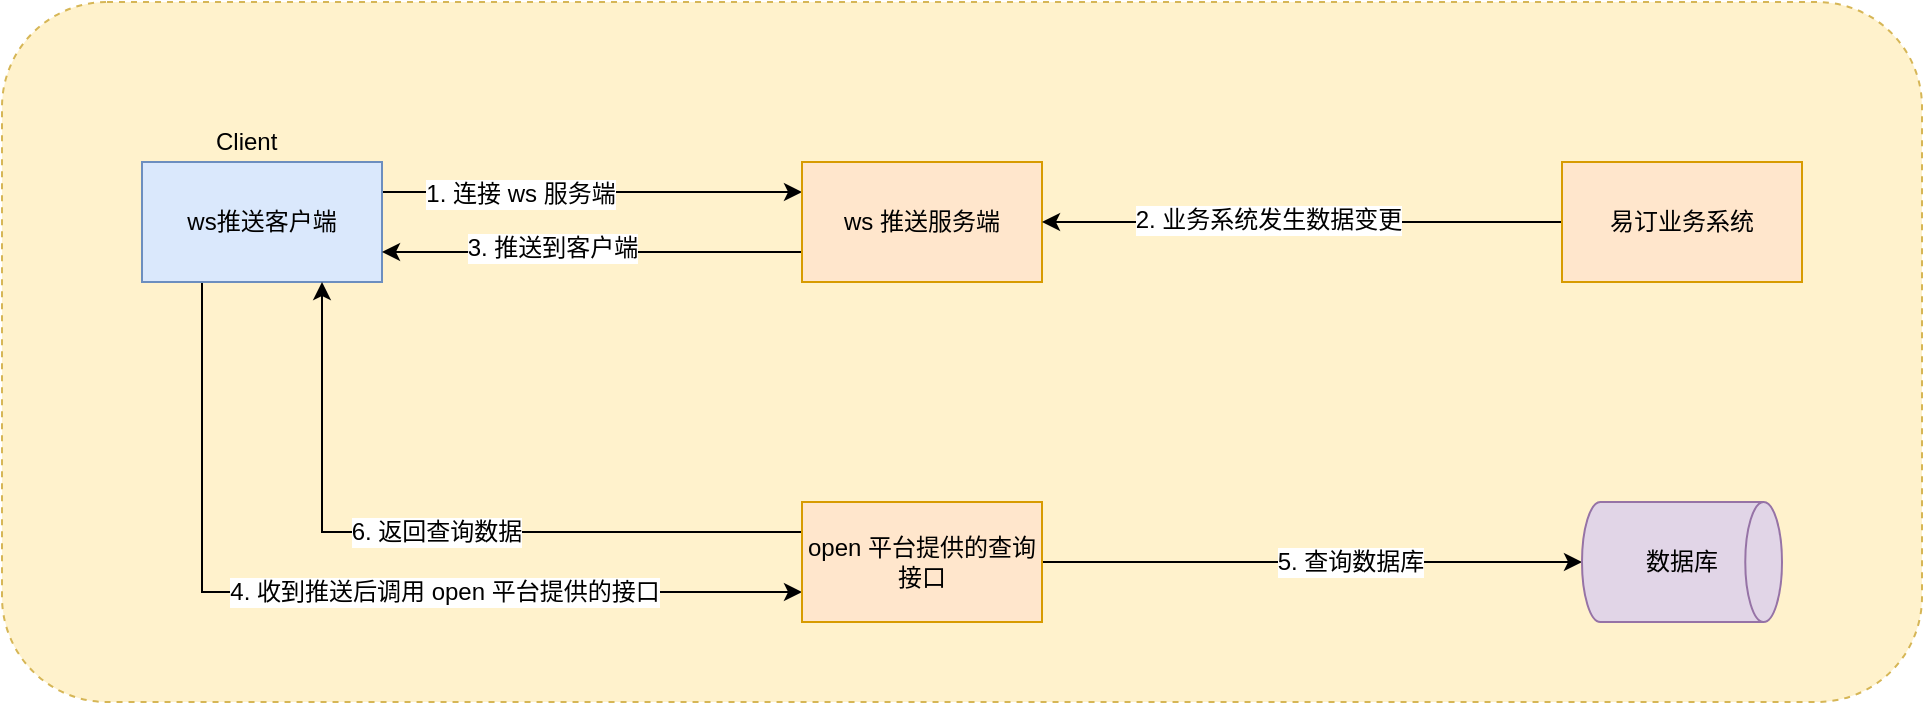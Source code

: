 <mxfile version="11.0.2" type="github"><diagram id="MqwdynHC7q5ZQENOwW6Q" name="第 1 页"><mxGraphModel dx="1426" dy="706" grid="1" gridSize="10" guides="1" tooltips="1" connect="1" arrows="1" fold="1" page="1" pageScale="1" pageWidth="2336" pageHeight="1654" math="0" shadow="0"><root><mxCell id="0"/><mxCell id="1" parent="0"/><mxCell id="TjSoWSkMcFuQElckryWs-49" value="" style="rounded=1;whiteSpace=wrap;html=1;fillColor=#fff2cc;strokeColor=#d6b656;gradientDirection=north;dashed=1;" vertex="1" parent="1"><mxGeometry x="130" y="140" width="960" height="350" as="geometry"/></mxCell><mxCell id="TjSoWSkMcFuQElckryWs-27" style="edgeStyle=none;rounded=0;orthogonalLoop=1;jettySize=auto;html=1;exitX=1;exitY=0.25;exitDx=0;exitDy=0;entryX=0;entryY=0.25;entryDx=0;entryDy=0;" edge="1" parent="1" source="TjSoWSkMcFuQElckryWs-25" target="TjSoWSkMcFuQElckryWs-26"><mxGeometry relative="1" as="geometry"/></mxCell><mxCell id="TjSoWSkMcFuQElckryWs-30" value="1. 连接 ws 服务端" style="text;html=1;resizable=0;points=[];align=center;verticalAlign=middle;labelBackgroundColor=#ffffff;" vertex="1" connectable="0" parent="TjSoWSkMcFuQElckryWs-27"><mxGeometry x="-0.347" y="-1" relative="1" as="geometry"><mxPoint as="offset"/></mxGeometry></mxCell><mxCell id="TjSoWSkMcFuQElckryWs-39" style="edgeStyle=none;rounded=0;orthogonalLoop=1;jettySize=auto;html=1;exitX=0.25;exitY=1;exitDx=0;exitDy=0;entryX=0;entryY=0.75;entryDx=0;entryDy=0;" edge="1" parent="1" source="TjSoWSkMcFuQElckryWs-25" target="TjSoWSkMcFuQElckryWs-38"><mxGeometry relative="1" as="geometry"><Array as="points"><mxPoint x="230" y="435"/></Array></mxGeometry></mxCell><mxCell id="TjSoWSkMcFuQElckryWs-40" value="4. 收到推送后调用 open 平台提供的接口" style="text;html=1;resizable=0;points=[];align=center;verticalAlign=middle;labelBackgroundColor=#ffffff;" vertex="1" connectable="0" parent="TjSoWSkMcFuQElckryWs-39"><mxGeometry x="-0.317" y="35" relative="1" as="geometry"><mxPoint x="120" y="35" as="offset"/></mxGeometry></mxCell><mxCell id="TjSoWSkMcFuQElckryWs-25" value="ws推送客户端" style="rounded=0;whiteSpace=wrap;html=1;fillColor=#dae8fc;strokeColor=#6c8ebf;" vertex="1" parent="1"><mxGeometry x="200" y="220" width="120" height="60" as="geometry"/></mxCell><mxCell id="TjSoWSkMcFuQElckryWs-35" style="edgeStyle=none;rounded=0;orthogonalLoop=1;jettySize=auto;html=1;exitX=0;exitY=0.75;exitDx=0;exitDy=0;entryX=1;entryY=0.75;entryDx=0;entryDy=0;" edge="1" parent="1" source="TjSoWSkMcFuQElckryWs-26" target="TjSoWSkMcFuQElckryWs-25"><mxGeometry relative="1" as="geometry"/></mxCell><mxCell id="TjSoWSkMcFuQElckryWs-37" value="3. 推送到客户端" style="text;html=1;resizable=0;points=[];align=center;verticalAlign=middle;labelBackgroundColor=#ffffff;" vertex="1" connectable="0" parent="TjSoWSkMcFuQElckryWs-35"><mxGeometry x="0.191" y="-2" relative="1" as="geometry"><mxPoint as="offset"/></mxGeometry></mxCell><mxCell id="TjSoWSkMcFuQElckryWs-26" value="ws 推送服务端" style="rounded=0;whiteSpace=wrap;html=1;fillColor=#ffe6cc;strokeColor=#d79b00;" vertex="1" parent="1"><mxGeometry x="530" y="220" width="120" height="60" as="geometry"/></mxCell><mxCell id="TjSoWSkMcFuQElckryWs-28" value="Client" style="text;html=1;resizable=0;points=[];autosize=1;align=left;verticalAlign=top;spacingTop=-4;" vertex="1" parent="1"><mxGeometry x="235" y="200" width="50" height="20" as="geometry"/></mxCell><mxCell id="TjSoWSkMcFuQElckryWs-33" style="edgeStyle=none;rounded=0;orthogonalLoop=1;jettySize=auto;html=1;exitX=0.5;exitY=0;exitDx=0;exitDy=0;entryX=1;entryY=0.5;entryDx=0;entryDy=0;" edge="1" parent="1" source="TjSoWSkMcFuQElckryWs-32" target="TjSoWSkMcFuQElckryWs-26"><mxGeometry relative="1" as="geometry"><Array as="points"><mxPoint x="950" y="250"/></Array></mxGeometry></mxCell><mxCell id="TjSoWSkMcFuQElckryWs-34" value="2. 业务系统发生数据变更" style="text;html=1;resizable=0;points=[];align=center;verticalAlign=middle;labelBackgroundColor=#ffffff;" vertex="1" connectable="0" parent="TjSoWSkMcFuQElckryWs-33"><mxGeometry x="0.328" y="-1" relative="1" as="geometry"><mxPoint as="offset"/></mxGeometry></mxCell><mxCell id="TjSoWSkMcFuQElckryWs-32" value="易订业务系统" style="rounded=0;whiteSpace=wrap;html=1;fillColor=#ffe6cc;strokeColor=#d79b00;" vertex="1" parent="1"><mxGeometry x="910" y="220" width="120" height="60" as="geometry"/></mxCell><mxCell id="TjSoWSkMcFuQElckryWs-43" style="edgeStyle=none;rounded=0;orthogonalLoop=1;jettySize=auto;html=1;entryX=0;entryY=0.5;entryDx=0;entryDy=0;entryPerimeter=0;exitX=1;exitY=0.5;exitDx=0;exitDy=0;" edge="1" parent="1" source="TjSoWSkMcFuQElckryWs-38" target="TjSoWSkMcFuQElckryWs-42"><mxGeometry relative="1" as="geometry"><Array as="points"/></mxGeometry></mxCell><mxCell id="TjSoWSkMcFuQElckryWs-44" value="5. 查询数据库" style="text;html=1;resizable=0;points=[];align=center;verticalAlign=middle;labelBackgroundColor=#ffffff;" vertex="1" connectable="0" parent="TjSoWSkMcFuQElckryWs-43"><mxGeometry x="-0.308" y="26" relative="1" as="geometry"><mxPoint x="60" y="26" as="offset"/></mxGeometry></mxCell><mxCell id="TjSoWSkMcFuQElckryWs-47" style="edgeStyle=none;rounded=0;orthogonalLoop=1;jettySize=auto;html=1;exitX=0;exitY=0.25;exitDx=0;exitDy=0;entryX=0.75;entryY=1;entryDx=0;entryDy=0;" edge="1" parent="1" source="TjSoWSkMcFuQElckryWs-38" target="TjSoWSkMcFuQElckryWs-25"><mxGeometry relative="1" as="geometry"><Array as="points"><mxPoint x="290" y="405"/></Array></mxGeometry></mxCell><mxCell id="TjSoWSkMcFuQElckryWs-48" value="6. 返回查询数据" style="text;html=1;resizable=0;points=[];align=center;verticalAlign=middle;labelBackgroundColor=#ffffff;" vertex="1" connectable="0" parent="TjSoWSkMcFuQElckryWs-47"><mxGeometry x="0.003" relative="1" as="geometry"><mxPoint as="offset"/></mxGeometry></mxCell><mxCell id="TjSoWSkMcFuQElckryWs-38" value="open 平台提供的查询接口" style="rounded=0;whiteSpace=wrap;html=1;fillColor=#ffe6cc;strokeColor=#d79b00;" vertex="1" parent="1"><mxGeometry x="530" y="390" width="120" height="60" as="geometry"/></mxCell><mxCell id="TjSoWSkMcFuQElckryWs-42" value="数据库" style="strokeWidth=1;html=1;shape=mxgraph.flowchart.direct_data;whiteSpace=wrap;fillColor=#e1d5e7;strokeColor=#9673a6;" vertex="1" parent="1"><mxGeometry x="920" y="390" width="100" height="60" as="geometry"/></mxCell></root></mxGraphModel></diagram></mxfile>